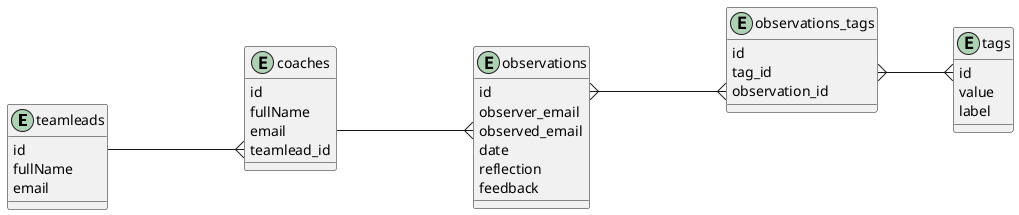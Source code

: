 @startuml
left to right direction
entity teamleads {
    id
    fullName
    email
}
entity coaches {
    id
    fullName
    email
    teamlead_id
}
entity observations {
    id
    observer_email
    observed_email
    date
    reflection
    feedback
}
entity tags {
    id
    value
    label
}
entity observations_tags {
    id
    tag_id
    observation_id
}
teamleads::id---{coaches::teamlead_id
coaches::email---{observations::observed_email
observations::id}---{observations_tags::observation_id
observations_tags::tag_id}--{tags::id
@enduml
